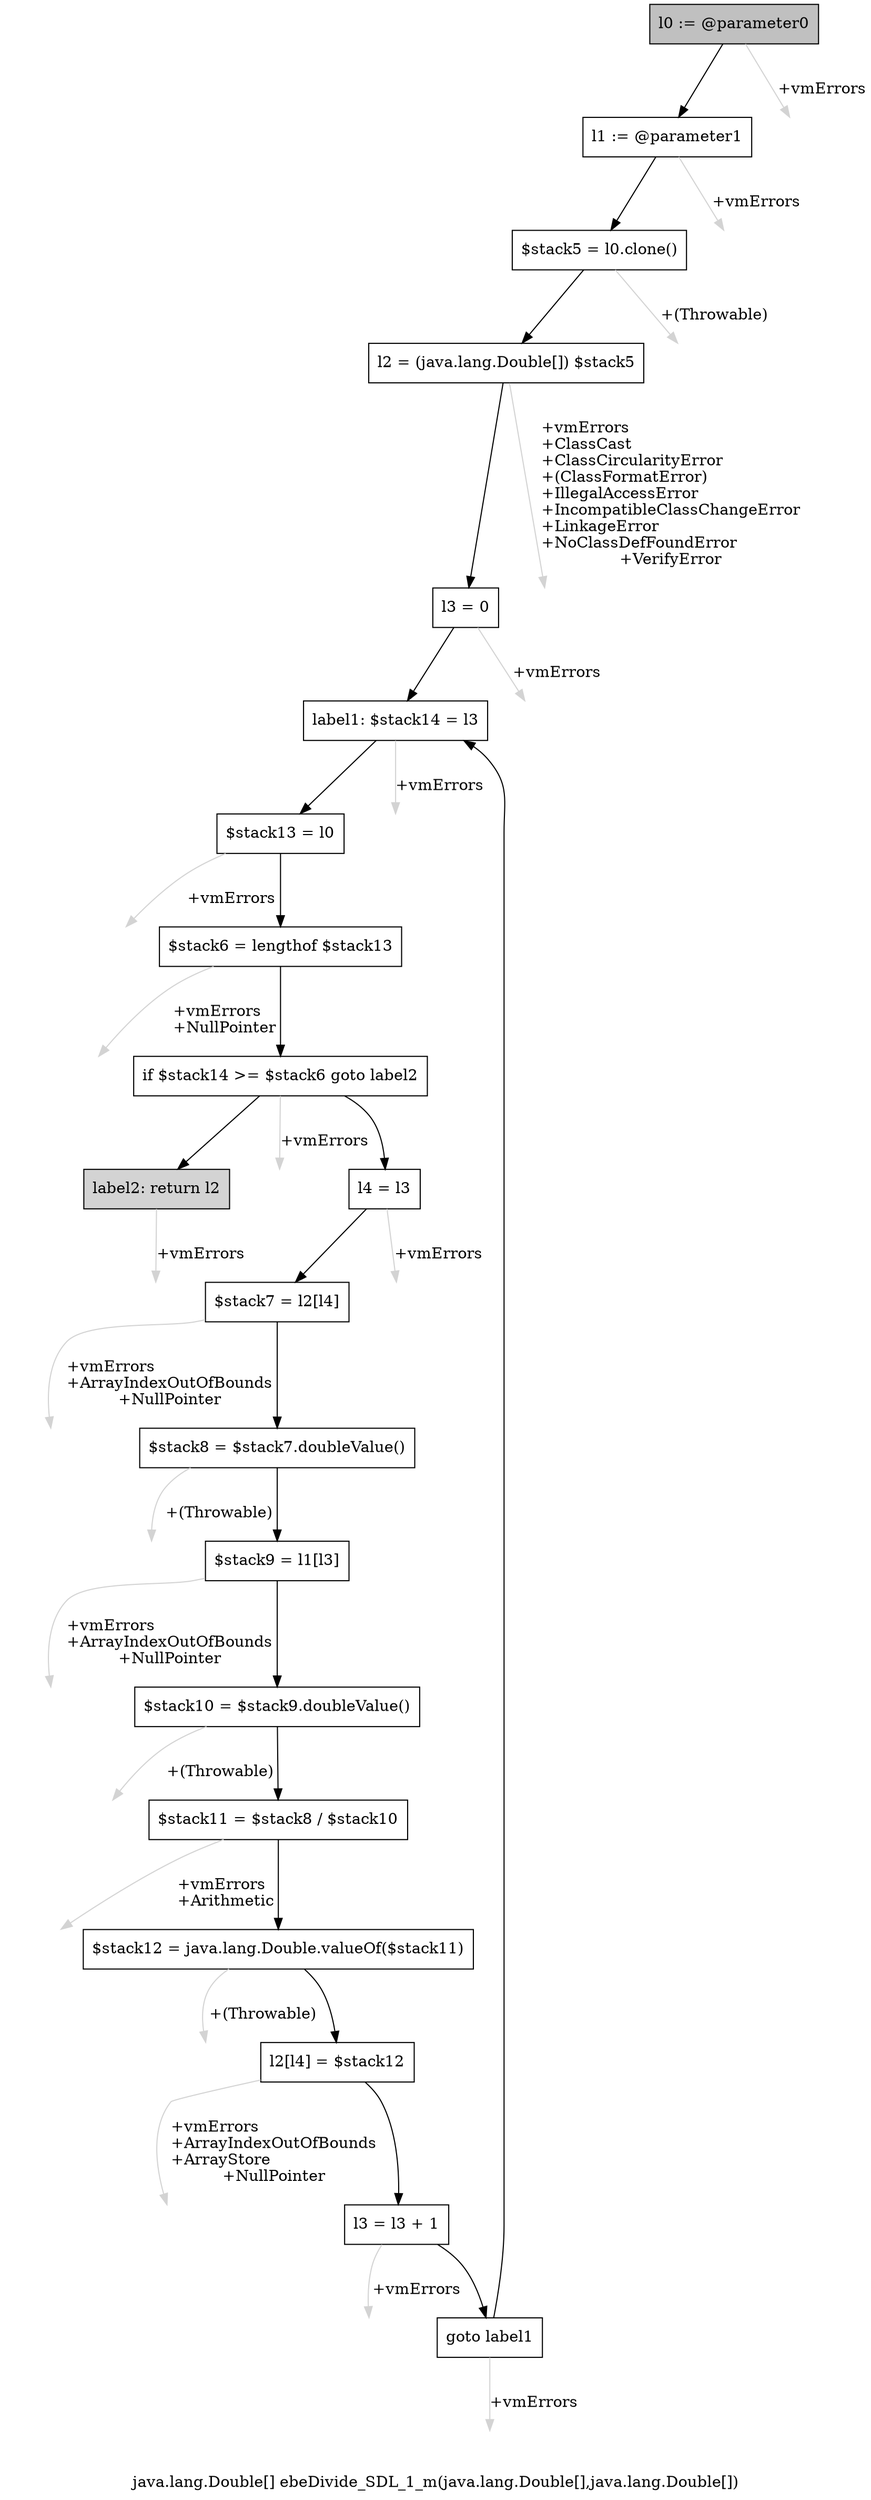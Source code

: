 digraph "java.lang.Double[] ebeDivide_SDL_1_m(java.lang.Double[],java.lang.Double[])" {
    label="java.lang.Double[] ebeDivide_SDL_1_m(java.lang.Double[],java.lang.Double[])";
    node [shape=box];
    "0" [style=filled,fillcolor=gray,label="l0 := @parameter0",];
    "1" [label="l1 := @parameter1",];
    "0"->"1" [color=black,];
    "20" [style=invis,label="Esc",];
    "0"->"20" [color=lightgray,label="\l+vmErrors",];
    "2" [label="$stack5 = l0.clone()",];
    "1"->"2" [color=black,];
    "21" [style=invis,label="Esc",];
    "1"->"21" [color=lightgray,label="\l+vmErrors",];
    "3" [label="l2 = (java.lang.Double[]) $stack5",];
    "2"->"3" [color=black,];
    "22" [style=invis,label="Esc",];
    "2"->"22" [color=lightgray,label="\l+(Throwable)",];
    "4" [label="l3 = 0",];
    "3"->"4" [color=black,];
    "23" [style=invis,label="Esc",];
    "3"->"23" [color=lightgray,label="\l+vmErrors\l+ClassCast\l+ClassCircularityError\l+(ClassFormatError)\l+IllegalAccessError\l+IncompatibleClassChangeError\l+LinkageError\l+NoClassDefFoundError\l+VerifyError",];
    "5" [label="label1: $stack14 = l3",];
    "4"->"5" [color=black,];
    "24" [style=invis,label="Esc",];
    "4"->"24" [color=lightgray,label="\l+vmErrors",];
    "6" [label="$stack13 = l0",];
    "5"->"6" [color=black,];
    "25" [style=invis,label="Esc",];
    "5"->"25" [color=lightgray,label="\l+vmErrors",];
    "7" [label="$stack6 = lengthof $stack13",];
    "6"->"7" [color=black,];
    "26" [style=invis,label="Esc",];
    "6"->"26" [color=lightgray,label="\l+vmErrors",];
    "8" [label="if $stack14 >= $stack6 goto label2",];
    "7"->"8" [color=black,];
    "27" [style=invis,label="Esc",];
    "7"->"27" [color=lightgray,label="\l+vmErrors\l+NullPointer",];
    "9" [label="l4 = l3",];
    "8"->"9" [color=black,];
    "19" [style=filled,fillcolor=lightgray,label="label2: return l2",];
    "8"->"19" [color=black,];
    "28" [style=invis,label="Esc",];
    "8"->"28" [color=lightgray,label="\l+vmErrors",];
    "10" [label="$stack7 = l2[l4]",];
    "9"->"10" [color=black,];
    "29" [style=invis,label="Esc",];
    "9"->"29" [color=lightgray,label="\l+vmErrors",];
    "11" [label="$stack8 = $stack7.doubleValue()",];
    "10"->"11" [color=black,];
    "30" [style=invis,label="Esc",];
    "10"->"30" [color=lightgray,label="\l+vmErrors\l+ArrayIndexOutOfBounds\l+NullPointer",];
    "12" [label="$stack9 = l1[l3]",];
    "11"->"12" [color=black,];
    "31" [style=invis,label="Esc",];
    "11"->"31" [color=lightgray,label="\l+(Throwable)",];
    "13" [label="$stack10 = $stack9.doubleValue()",];
    "12"->"13" [color=black,];
    "32" [style=invis,label="Esc",];
    "12"->"32" [color=lightgray,label="\l+vmErrors\l+ArrayIndexOutOfBounds\l+NullPointer",];
    "14" [label="$stack11 = $stack8 / $stack10",];
    "13"->"14" [color=black,];
    "33" [style=invis,label="Esc",];
    "13"->"33" [color=lightgray,label="\l+(Throwable)",];
    "15" [label="$stack12 = java.lang.Double.valueOf($stack11)",];
    "14"->"15" [color=black,];
    "34" [style=invis,label="Esc",];
    "14"->"34" [color=lightgray,label="\l+vmErrors\l+Arithmetic",];
    "16" [label="l2[l4] = $stack12",];
    "15"->"16" [color=black,];
    "35" [style=invis,label="Esc",];
    "15"->"35" [color=lightgray,label="\l+(Throwable)",];
    "17" [label="l3 = l3 + 1",];
    "16"->"17" [color=black,];
    "36" [style=invis,label="Esc",];
    "16"->"36" [color=lightgray,label="\l+vmErrors\l+ArrayIndexOutOfBounds\l+ArrayStore\l+NullPointer",];
    "18" [label="goto label1",];
    "17"->"18" [color=black,];
    "37" [style=invis,label="Esc",];
    "17"->"37" [color=lightgray,label="\l+vmErrors",];
    "18"->"5" [color=black,];
    "38" [style=invis,label="Esc",];
    "18"->"38" [color=lightgray,label="\l+vmErrors",];
    "39" [style=invis,label="Esc",];
    "19"->"39" [color=lightgray,label="\l+vmErrors",];
}

